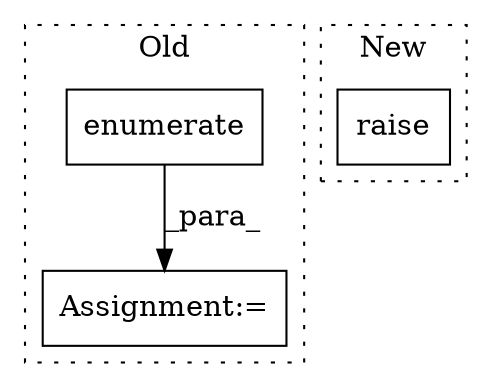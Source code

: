 digraph G {
subgraph cluster0 {
1 [label="enumerate" a="32" s="3604,3628" l="10,1" shape="box"];
3 [label="Assignment:=" a="7" s="3511,3629" l="80,2" shape="box"];
label = "Old";
style="dotted";
}
subgraph cluster1 {
2 [label="raise" a="32" s="5223,5247" l="6,1" shape="box"];
label = "New";
style="dotted";
}
1 -> 3 [label="_para_"];
}
